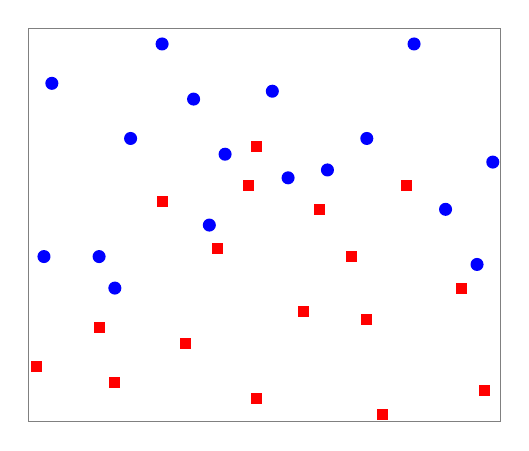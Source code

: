 \begin{tikzpicture}
\tikzstyle{rouge} = [fill,rectangle,red,scale=0.6];
\tikzstyle{bleu} = [fill,circle,blue,scale=0.5] ;


\begin{scope}[even odd rule]
\clip (0,0) rectangle (6,5);
% \def\courbe{(0,1) .. controls (3,4) .. (6,2)}
% \draw[red, ultra thick] \courbe;

% \def\courbe{(0,1) .. controls (1,1.7) and (1.5,1) .. (1.5,3) 
% .. controls (4,2.7) and (.5,1) .. (3,3.8)
% .. controls (3,2.5) and (3.5,3) .. (4.5,3)
% .. controls (5,4) and (5.5,1) .. (6,2)
% }

% \draw[red, ultra thick] \courbe;
% \fill[red!50,opacity=0.5] (0,0) -- \courbe -- (6,0)-- cycle;
% \fill[blue!20,opacity=0.5] (0,5) -- \courbe -- (6,5) -- cycle;
\end{scope}

% \draw[->,>=latex, gray] (-0.5,0)--(6.5,0) node[below] {$x$};
% \draw[->,>=latex, gray] (0,-0.5)--(0,5.5) node[left] {$y$};
\draw[gray] (0,0) rectangle (6,5);


\foreach \x/\y in {1.1/1.7, 2.3/2.5, 3.3/3.1, 3.8/3.2, 0.2/2.1, 0.3/4.3, 0.9/2.1, 1.3/3.6, 1.7/4.8, 2.1/4.1, 2.5/3.4, 3.1/4.2, 4.3/3.6, 4.9/4.8,5.3/2.7, 5.7/2,5.9/3.3}{
   \node[bleu] at (\x,\y) {};
}

\foreach \x/\y in {0.1/0.7, 0.9/1.2, 1.1/0.5, 1.7/2.8, 2/1, 2.4/2.2, 2.8/3, 2.9/0.3,
3.5/1.4,3.7/2.7, 4.1/2.1, 4.3/1.3, 4.8/3, 5.5/1.7, 5.8/0.4, 2.9/3.5, 4.5/0.1 }{
   \node[rouge] at (\x,\y) {};
}
\end{tikzpicture}